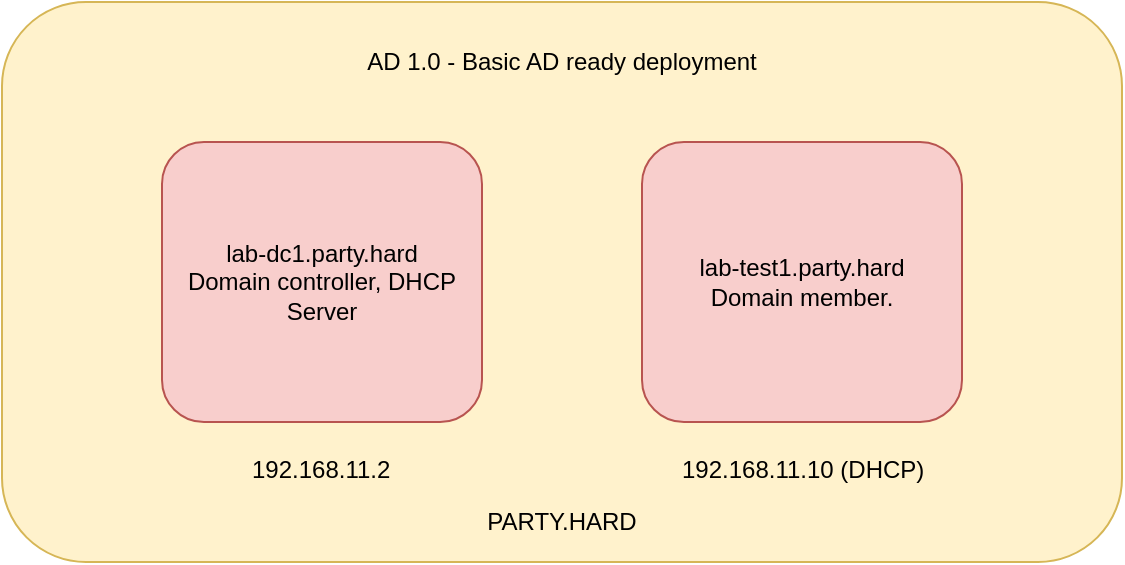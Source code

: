 <mxfile version="12.8.1" type="device"><diagram id="WRh_lZC7ZN-HsXl7I7hR" name="Page-1"><mxGraphModel dx="782" dy="420" grid="1" gridSize="10" guides="1" tooltips="1" connect="1" arrows="1" fold="1" page="1" pageScale="1" pageWidth="827" pageHeight="1169" math="0" shadow="0"><root><mxCell id="0"/><mxCell id="1" parent="0"/><mxCell id="bDUlGHDTjizgXgXH1n2G-1" value="" style="rounded=1;whiteSpace=wrap;html=1;align=center;fillColor=#fff2cc;strokeColor=#d6b656;" parent="1" vertex="1"><mxGeometry x="120" y="40" width="560" height="280" as="geometry"/></mxCell><mxCell id="bDUlGHDTjizgXgXH1n2G-2" value="PARTY.HARD" style="text;html=1;strokeColor=none;fillColor=none;align=center;verticalAlign=middle;whiteSpace=wrap;rounded=0;" parent="1" vertex="1"><mxGeometry x="380" y="290" width="40" height="20" as="geometry"/></mxCell><mxCell id="bDUlGHDTjizgXgXH1n2G-3" value="lab-dc1.party.hard&lt;br&gt;Domain controller, DHCP Server" style="rounded=1;whiteSpace=wrap;html=1;fillColor=#f8cecc;strokeColor=#b85450;" parent="1" vertex="1"><mxGeometry x="200" y="110" width="160" height="140" as="geometry"/></mxCell><mxCell id="bDUlGHDTjizgXgXH1n2G-4" value="lab-test1.party.hard&lt;br&gt;Domain member." style="rounded=1;whiteSpace=wrap;html=1;fillColor=#f8cecc;strokeColor=#b85450;" parent="1" vertex="1"><mxGeometry x="440" y="110" width="160" height="140" as="geometry"/></mxCell><mxCell id="bDUlGHDTjizgXgXH1n2G-6" value="192.168.11.2" style="text;html=1;" parent="1" vertex="1"><mxGeometry x="242.5" y="260" width="75" height="30" as="geometry"/></mxCell><mxCell id="bDUlGHDTjizgXgXH1n2G-7" value="192.168.11.10 (DHCP)" style="text;html=1;" parent="1" vertex="1"><mxGeometry x="457.5" y="260" width="125" height="30" as="geometry"/></mxCell><mxCell id="FTMA7bRztPn3Z1_gya2W-1" value="AD 1.0 - Basic AD ready deployment" style="text;html=1;strokeColor=none;fillColor=none;align=center;verticalAlign=middle;whiteSpace=wrap;rounded=0;" vertex="1" parent="1"><mxGeometry x="290" y="60" width="220" height="20" as="geometry"/></mxCell></root></mxGraphModel></diagram></mxfile>